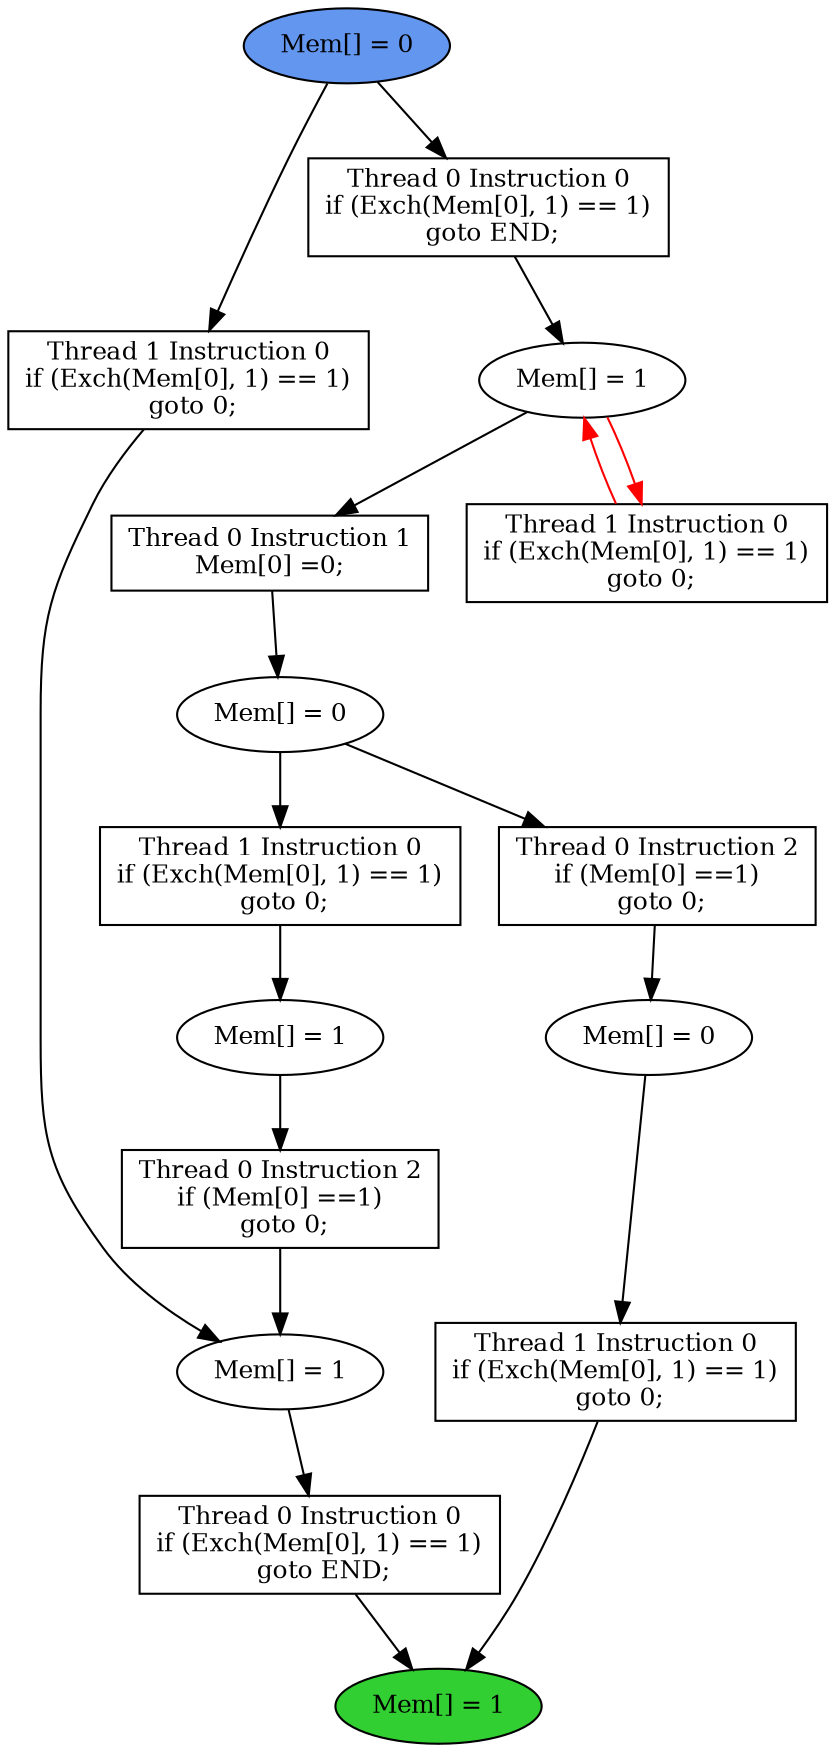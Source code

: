 digraph "graph" {
graph [fontsize=12]
node [fontsize=12]
edge [fontsize=12]
rankdir=TB;
"N16" -> "N9" [uuid = "<A0, END>", color = "#000000", fontcolor = "#ffffff", style = "solid", label = "", dir = "forward", weight = "1"]
"N14" -> "N13" [uuid = "<A1, S4>", color = "#000000", fontcolor = "#ffffff", style = "solid", label = "", dir = "forward", weight = "1"]
"N15" -> "N11" [uuid = "<A2, S3>", color = "#000000", fontcolor = "#ffffff", style = "solid", label = "", dir = "forward", weight = "1"]
"N10" -> "N9" [uuid = "<A3, END>", color = "#000000", fontcolor = "#ffffff", style = "solid", label = "", dir = "forward", weight = "1"]
"N27" -> "N26" [uuid = "<A4, S2>", color = "#000000", fontcolor = "#ffffff", style = "solid", label = "", dir = "forward", weight = "1"]
"N12" -> "N11" [uuid = "<A5, S3>", color = "#000000", fontcolor = "#ffffff", style = "solid", label = "", dir = "forward", weight = "1"]
"N18" -> "N17" [uuid = "<A6, S1>", color = "#000000", fontcolor = "#ffffff", style = "solid", label = "", dir = "forward", weight = "1"]
"N20" -> "N19" [uuid = "<A7, S0>", color = "#000000", fontcolor = "#ffffff", style = "solid", label = "", dir = "forward", weight = "1"]
"N26" -> "N22" [uuid = "<A8, S2>", color = "#ff0000", fontcolor = "#ffffff", style = "solid", label = "", dir = "back", weight = "1"]
"N17" -> "N16" [uuid = "<A0, S1>", color = "#000000", fontcolor = "#ffffff", style = "solid", label = "", dir = "forward", weight = "1"]
"N19" -> "N14" [uuid = "<A1, S0>", color = "#000000", fontcolor = "#ffffff", style = "solid", label = "", dir = "forward", weight = "1"]
"N28" -> "N15" [uuid = "<A2, START>", color = "#000000", fontcolor = "#ffffff", style = "solid", label = "", dir = "forward", weight = "1"]
"N11" -> "N10" [uuid = "<A3, S3>", color = "#000000", fontcolor = "#ffffff", style = "solid", label = "", dir = "forward", weight = "1"]
"N28" -> "N27" [uuid = "<A4, START>", color = "#000000", fontcolor = "#ffffff", style = "solid", label = "", dir = "forward", weight = "1"]
"N13" -> "N12" [uuid = "<A5, S4>", color = "#000000", fontcolor = "#ffffff", style = "solid", label = "", dir = "forward", weight = "1"]
"N19" -> "N18" [uuid = "<A6, S0>", color = "#000000", fontcolor = "#ffffff", style = "solid", label = "", dir = "forward", weight = "1"]
"N26" -> "N20" [uuid = "<A7, S2>", color = "#000000", fontcolor = "#ffffff", style = "solid", label = "", dir = "forward", weight = "1"]
"N26" -> "N22" [uuid = "<A8, S2>", color = "#ff0000", fontcolor = "#ffffff", style = "solid", label = "", dir = "forward", weight = "1"]
"N9" [uuid="END", label="Mem[] = 1", fillcolor = "#31cf31", fontcolor = "#000000", shape = "ellipse", style = "filled, solid"]
"N10" [uuid="A3", label="Thread 0 Instruction 0
if (Exch(Mem[0], 1) == 1)
 goto END;", fillcolor = "#ffffff", fontcolor = "#000000", shape = "box", style = "filled, solid"]
"N11" [uuid="S3", label="Mem[] = 1", fillcolor = "#ffffff", fontcolor = "#000000", shape = "ellipse", style = "filled, solid"]
"N12" [uuid="A5", label="Thread 0 Instruction 2
if (Mem[0] ==1)
 goto 0;", fillcolor = "#ffffff", fontcolor = "#000000", shape = "box", style = "filled, solid"]
"N13" [uuid="S4", label="Mem[] = 1", fillcolor = "#ffffff", fontcolor = "#000000", shape = "ellipse", style = "filled, solid"]
"N14" [uuid="A1", label="Thread 1 Instruction 0
if (Exch(Mem[0], 1) == 1)
 goto 0;", fillcolor = "#ffffff", fontcolor = "#000000", shape = "box", style = "filled, solid"]
"N15" [uuid="A2", label="Thread 1 Instruction 0
if (Exch(Mem[0], 1) == 1)
 goto 0;", fillcolor = "#ffffff", fontcolor = "#000000", shape = "box", style = "filled, solid"]
"N16" [uuid="A0", label="Thread 1 Instruction 0
if (Exch(Mem[0], 1) == 1)
 goto 0;", fillcolor = "#ffffff", fontcolor = "#000000", shape = "box", style = "filled, solid"]
"N17" [uuid="S1", label="Mem[] = 0", fillcolor = "#ffffff", fontcolor = "#000000", shape = "ellipse", style = "filled, solid"]
"N18" [uuid="A6", label="Thread 0 Instruction 2
if (Mem[0] ==1)
 goto 0;", fillcolor = "#ffffff", fontcolor = "#000000", shape = "box", style = "filled, solid"]
"N19" [uuid="S0", label="Mem[] = 0", fillcolor = "#ffffff", fontcolor = "#000000", shape = "ellipse", style = "filled, solid"]
"N20" [uuid="A7", label="Thread 0 Instruction 1
Mem[0] =0;", fillcolor = "#ffffff", fontcolor = "#000000", shape = "box", style = "filled, solid"]
"N22" [uuid="A8", label="Thread 1 Instruction 0
if (Exch(Mem[0], 1) == 1)
 goto 0;", fillcolor = "#ffffff", fontcolor = "#000000", shape = "box", style = "filled, solid"]
"N26" [uuid="S2", label="Mem[] = 1", fillcolor = "#ffffff", fontcolor = "#000000", shape = "ellipse", style = "filled, solid"]
"N27" [uuid="A4", label="Thread 0 Instruction 0
if (Exch(Mem[0], 1) == 1)
 goto END;", fillcolor = "#ffffff", fontcolor = "#000000", shape = "box", style = "filled, solid"]
"N28" [uuid="START", label="Mem[] = 0", fillcolor = "#6396ef", fontcolor = "#000000", shape = "ellipse", style = "filled, solid"]
}
